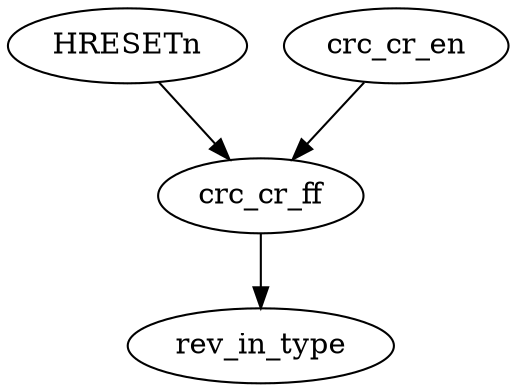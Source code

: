 strict digraph "" {
	crc_cr_ff	 [complexity=2,
		importance=0.0392481496557,
		rank=0.0196240748279];
	rev_in_type	 [complexity=0,
		importance=0.0143565915089,
		rank=0.0];
	crc_cr_ff -> rev_in_type;
	HRESETn	 [complexity=3,
		importance=0.0897413373538,
		rank=0.0299137791179];
	HRESETn -> crc_cr_ff;
	crc_cr_en	 [complexity=3,
		importance=0.0582252978255,
		rank=0.0194084326085];
	crc_cr_en -> crc_cr_ff;
}
